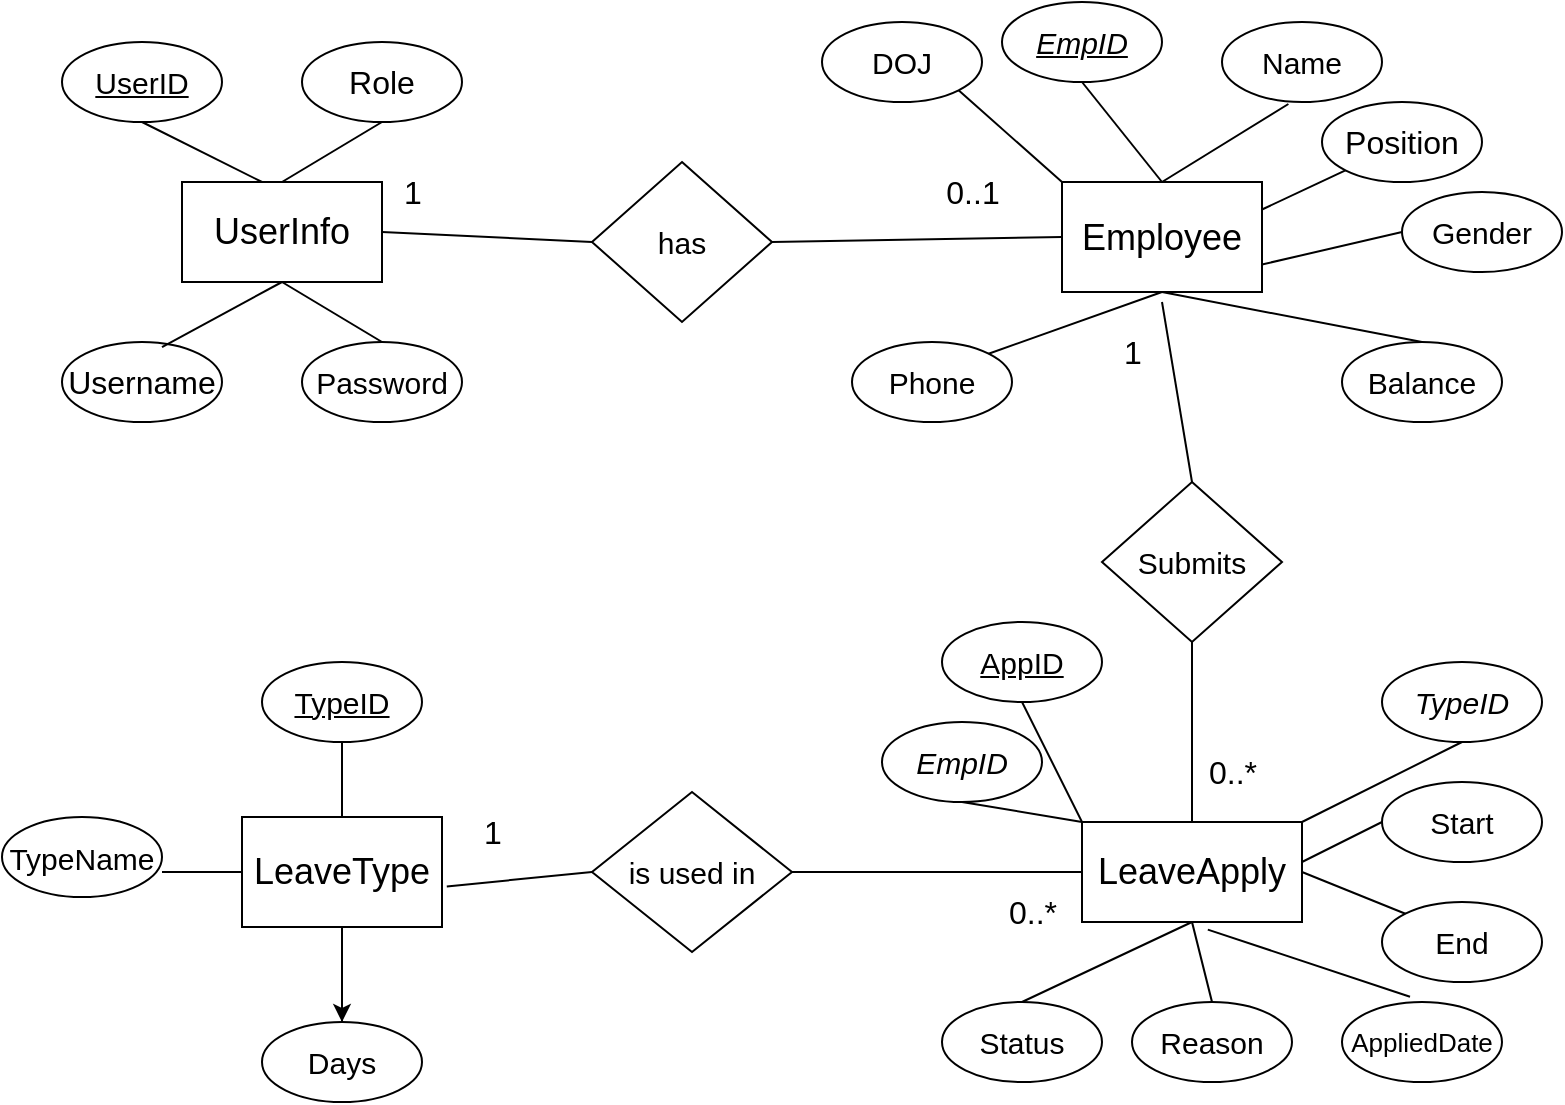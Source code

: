 <mxfile version="24.7.16">
  <diagram name="Page-1" id="YiskUVjVMauL9IxiQ5-O">
    <mxGraphModel dx="1502" dy="591" grid="1" gridSize="10" guides="1" tooltips="1" connect="1" arrows="1" fold="1" page="1" pageScale="1" pageWidth="850" pageHeight="1100" math="0" shadow="0">
      <root>
        <mxCell id="0" />
        <mxCell id="1" parent="0" />
        <mxCell id="4p4jQn97pWgDcQOe1rQk-1" value="&lt;font style=&quot;font-size: 18px;&quot;&gt;UserInfo&lt;/font&gt;" style="rounded=0;whiteSpace=wrap;html=1;" parent="1" vertex="1">
          <mxGeometry x="100" y="160" width="100" height="50" as="geometry" />
        </mxCell>
        <mxCell id="4p4jQn97pWgDcQOe1rQk-2" value="&lt;font style=&quot;font-size: 16px;&quot;&gt;Username&lt;/font&gt;" style="ellipse;whiteSpace=wrap;html=1;" parent="1" vertex="1">
          <mxGeometry x="40" y="240" width="80" height="40" as="geometry" />
        </mxCell>
        <mxCell id="4p4jQn97pWgDcQOe1rQk-3" value="&lt;font style=&quot;font-size: 15px;&quot;&gt;Password&lt;/font&gt;" style="ellipse;whiteSpace=wrap;html=1;" parent="1" vertex="1">
          <mxGeometry x="160" y="240" width="80" height="40" as="geometry" />
        </mxCell>
        <mxCell id="4p4jQn97pWgDcQOe1rQk-4" value="&lt;font style=&quot;font-size: 16px;&quot;&gt;Role&lt;/font&gt;" style="ellipse;whiteSpace=wrap;html=1;" parent="1" vertex="1">
          <mxGeometry x="160" y="90" width="80" height="40" as="geometry" />
        </mxCell>
        <mxCell id="4p4jQn97pWgDcQOe1rQk-5" value="&lt;u&gt;&lt;font style=&quot;font-size: 15px;&quot;&gt;UserID&lt;/font&gt;&lt;/u&gt;" style="ellipse;whiteSpace=wrap;html=1;" parent="1" vertex="1">
          <mxGeometry x="40" y="90" width="80" height="40" as="geometry" />
        </mxCell>
        <mxCell id="4p4jQn97pWgDcQOe1rQk-9" value="" style="endArrow=none;html=1;rounded=0;entryX=0.5;entryY=1;entryDx=0;entryDy=0;" parent="1" target="4p4jQn97pWgDcQOe1rQk-5" edge="1">
          <mxGeometry width="50" height="50" relative="1" as="geometry">
            <mxPoint x="140" y="160" as="sourcePoint" />
            <mxPoint x="220" y="170" as="targetPoint" />
          </mxGeometry>
        </mxCell>
        <mxCell id="4p4jQn97pWgDcQOe1rQk-11" value="" style="endArrow=none;html=1;rounded=0;entryX=0.5;entryY=1;entryDx=0;entryDy=0;" parent="1" target="4p4jQn97pWgDcQOe1rQk-4" edge="1">
          <mxGeometry width="50" height="50" relative="1" as="geometry">
            <mxPoint x="150" y="160" as="sourcePoint" />
            <mxPoint x="200" y="110" as="targetPoint" />
          </mxGeometry>
        </mxCell>
        <mxCell id="4p4jQn97pWgDcQOe1rQk-12" value="" style="endArrow=none;html=1;rounded=0;entryX=0.5;entryY=1;entryDx=0;entryDy=0;exitX=0.5;exitY=0;exitDx=0;exitDy=0;" parent="1" source="4p4jQn97pWgDcQOe1rQk-3" target="4p4jQn97pWgDcQOe1rQk-1" edge="1">
          <mxGeometry width="50" height="50" relative="1" as="geometry">
            <mxPoint x="140" y="250" as="sourcePoint" />
            <mxPoint x="190" y="220" as="targetPoint" />
          </mxGeometry>
        </mxCell>
        <mxCell id="4p4jQn97pWgDcQOe1rQk-13" value="" style="endArrow=none;html=1;rounded=0;entryX=0.5;entryY=1;entryDx=0;entryDy=0;exitX=0.625;exitY=0.065;exitDx=0;exitDy=0;exitPerimeter=0;" parent="1" source="4p4jQn97pWgDcQOe1rQk-2" target="4p4jQn97pWgDcQOe1rQk-1" edge="1">
          <mxGeometry width="50" height="50" relative="1" as="geometry">
            <mxPoint x="80" y="240" as="sourcePoint" />
            <mxPoint x="130" y="210" as="targetPoint" />
          </mxGeometry>
        </mxCell>
        <mxCell id="4p4jQn97pWgDcQOe1rQk-14" value="&lt;font style=&quot;font-size: 18px;&quot;&gt;Employee&lt;/font&gt;" style="rounded=0;whiteSpace=wrap;html=1;" parent="1" vertex="1">
          <mxGeometry x="540" y="160" width="100" height="55" as="geometry" />
        </mxCell>
        <mxCell id="4p4jQn97pWgDcQOe1rQk-16" value="&lt;font style=&quot;font-size: 16px;&quot;&gt;Position&lt;/font&gt;" style="ellipse;whiteSpace=wrap;html=1;" parent="1" vertex="1">
          <mxGeometry x="670" y="120" width="80" height="40" as="geometry" />
        </mxCell>
        <mxCell id="4p4jQn97pWgDcQOe1rQk-17" value="&lt;font style=&quot;font-size: 15px;&quot;&gt;Gender&lt;/font&gt;" style="ellipse;whiteSpace=wrap;html=1;" parent="1" vertex="1">
          <mxGeometry x="710" y="165" width="80" height="40" as="geometry" />
        </mxCell>
        <mxCell id="4p4jQn97pWgDcQOe1rQk-18" value="&lt;font style=&quot;font-size: 15px;&quot;&gt;Balance&lt;/font&gt;" style="ellipse;whiteSpace=wrap;html=1;" parent="1" vertex="1">
          <mxGeometry x="680" y="240" width="80" height="40" as="geometry" />
        </mxCell>
        <mxCell id="4p4jQn97pWgDcQOe1rQk-19" value="&lt;font style=&quot;font-size: 15px;&quot;&gt;DOJ&lt;/font&gt;" style="ellipse;whiteSpace=wrap;html=1;" parent="1" vertex="1">
          <mxGeometry x="420" y="80" width="80" height="40" as="geometry" />
        </mxCell>
        <mxCell id="4p4jQn97pWgDcQOe1rQk-21" value="&lt;span style=&quot;font-size: 15px;&quot;&gt;Name&lt;/span&gt;" style="ellipse;whiteSpace=wrap;html=1;" parent="1" vertex="1">
          <mxGeometry x="620" y="80" width="80" height="40" as="geometry" />
        </mxCell>
        <mxCell id="4p4jQn97pWgDcQOe1rQk-22" value="&lt;font style=&quot;font-size: 15px;&quot;&gt;Phone&lt;/font&gt;" style="ellipse;whiteSpace=wrap;html=1;" parent="1" vertex="1">
          <mxGeometry x="435" y="240" width="80" height="40" as="geometry" />
        </mxCell>
        <mxCell id="4p4jQn97pWgDcQOe1rQk-23" value="&lt;font style=&quot;font-size: 15px;&quot;&gt;&lt;u&gt;&lt;i&gt;EmpID&lt;/i&gt;&lt;/u&gt;&lt;/font&gt;" style="ellipse;whiteSpace=wrap;html=1;" parent="1" vertex="1">
          <mxGeometry x="510" y="70" width="80" height="40" as="geometry" />
        </mxCell>
        <mxCell id="4p4jQn97pWgDcQOe1rQk-25" value="" style="endArrow=none;html=1;rounded=0;entryX=0.5;entryY=0;entryDx=0;entryDy=0;exitX=0.415;exitY=1.025;exitDx=0;exitDy=0;exitPerimeter=0;" parent="1" source="4p4jQn97pWgDcQOe1rQk-21" target="4p4jQn97pWgDcQOe1rQk-14" edge="1">
          <mxGeometry width="50" height="50" relative="1" as="geometry">
            <mxPoint x="700" y="160" as="sourcePoint" />
            <mxPoint x="640" y="130" as="targetPoint" />
          </mxGeometry>
        </mxCell>
        <mxCell id="4p4jQn97pWgDcQOe1rQk-27" value="" style="endArrow=none;html=1;rounded=0;entryX=0.5;entryY=1;entryDx=0;entryDy=0;exitX=0.5;exitY=0;exitDx=0;exitDy=0;" parent="1" source="4p4jQn97pWgDcQOe1rQk-14" target="4p4jQn97pWgDcQOe1rQk-23" edge="1">
          <mxGeometry width="50" height="50" relative="1" as="geometry">
            <mxPoint x="540" y="150" as="sourcePoint" />
            <mxPoint x="480" y="120" as="targetPoint" />
          </mxGeometry>
        </mxCell>
        <mxCell id="4p4jQn97pWgDcQOe1rQk-28" value="" style="endArrow=none;html=1;rounded=0;entryX=1;entryY=0;entryDx=0;entryDy=0;exitX=0.5;exitY=1;exitDx=0;exitDy=0;" parent="1" source="4p4jQn97pWgDcQOe1rQk-14" target="4p4jQn97pWgDcQOe1rQk-22" edge="1">
          <mxGeometry width="50" height="50" relative="1" as="geometry">
            <mxPoint x="550" y="250" as="sourcePoint" />
            <mxPoint x="490" y="220" as="targetPoint" />
          </mxGeometry>
        </mxCell>
        <mxCell id="4p4jQn97pWgDcQOe1rQk-30" value="" style="endArrow=none;html=1;rounded=0;entryX=0.5;entryY=1;entryDx=0;entryDy=0;exitX=0.5;exitY=0;exitDx=0;exitDy=0;" parent="1" source="4p4jQn97pWgDcQOe1rQk-18" target="4p4jQn97pWgDcQOe1rQk-14" edge="1">
          <mxGeometry width="50" height="50" relative="1" as="geometry">
            <mxPoint x="710" y="240" as="sourcePoint" />
            <mxPoint x="650" y="210" as="targetPoint" />
          </mxGeometry>
        </mxCell>
        <mxCell id="4p4jQn97pWgDcQOe1rQk-31" value="" style="endArrow=none;html=1;rounded=0;entryX=1;entryY=0.25;entryDx=0;entryDy=0;exitX=0;exitY=1;exitDx=0;exitDy=0;" parent="1" source="4p4jQn97pWgDcQOe1rQk-16" target="4p4jQn97pWgDcQOe1rQk-14" edge="1">
          <mxGeometry width="50" height="50" relative="1" as="geometry">
            <mxPoint x="750" y="230" as="sourcePoint" />
            <mxPoint x="640" y="190" as="targetPoint" />
          </mxGeometry>
        </mxCell>
        <mxCell id="4p4jQn97pWgDcQOe1rQk-32" value="" style="endArrow=none;html=1;rounded=0;entryX=1;entryY=1;entryDx=0;entryDy=0;exitX=0;exitY=0;exitDx=0;exitDy=0;" parent="1" source="4p4jQn97pWgDcQOe1rQk-14" target="4p4jQn97pWgDcQOe1rQk-19" edge="1">
          <mxGeometry width="50" height="50" relative="1" as="geometry">
            <mxPoint x="550" y="180" as="sourcePoint" />
            <mxPoint x="440" y="140" as="targetPoint" />
          </mxGeometry>
        </mxCell>
        <mxCell id="4p4jQn97pWgDcQOe1rQk-33" value="" style="endArrow=none;html=1;rounded=0;entryX=1;entryY=0.75;entryDx=0;entryDy=0;exitX=0;exitY=0.5;exitDx=0;exitDy=0;" parent="1" source="4p4jQn97pWgDcQOe1rQk-17" target="4p4jQn97pWgDcQOe1rQk-14" edge="1">
          <mxGeometry width="50" height="50" relative="1" as="geometry">
            <mxPoint x="780" y="240" as="sourcePoint" />
            <mxPoint x="670" y="200" as="targetPoint" />
          </mxGeometry>
        </mxCell>
        <mxCell id="4p4jQn97pWgDcQOe1rQk-34" value="&lt;font style=&quot;font-size: 18px;&quot;&gt;LeaveApply&lt;/font&gt;" style="rounded=0;whiteSpace=wrap;html=1;" parent="1" vertex="1">
          <mxGeometry x="550" y="480" width="110" height="50" as="geometry" />
        </mxCell>
        <mxCell id="4p4jQn97pWgDcQOe1rQk-36" value="&lt;font style=&quot;font-size: 15px;&quot;&gt;Status&lt;/font&gt;" style="ellipse;whiteSpace=wrap;html=1;" parent="1" vertex="1">
          <mxGeometry x="480" y="570" width="80" height="40" as="geometry" />
        </mxCell>
        <mxCell id="4p4jQn97pWgDcQOe1rQk-37" value="&lt;font style=&quot;font-size: 15px;&quot;&gt;&lt;i&gt;EmpID&lt;/i&gt;&lt;/font&gt;" style="ellipse;whiteSpace=wrap;html=1;" parent="1" vertex="1">
          <mxGeometry x="450" y="430" width="80" height="40" as="geometry" />
        </mxCell>
        <mxCell id="4p4jQn97pWgDcQOe1rQk-38" value="&lt;font style=&quot;font-size: 15px;&quot;&gt;End&lt;/font&gt;" style="ellipse;whiteSpace=wrap;html=1;" parent="1" vertex="1">
          <mxGeometry x="700" y="520" width="80" height="40" as="geometry" />
        </mxCell>
        <mxCell id="4p4jQn97pWgDcQOe1rQk-39" value="&lt;span style=&quot;font-size: 15px;&quot;&gt;&lt;u&gt;AppID&lt;/u&gt;&lt;/span&gt;" style="ellipse;whiteSpace=wrap;html=1;" parent="1" vertex="1">
          <mxGeometry x="480" y="380" width="80" height="40" as="geometry" />
        </mxCell>
        <mxCell id="4p4jQn97pWgDcQOe1rQk-40" value="&lt;span style=&quot;font-size: 15px;&quot;&gt;&lt;i&gt;TypeID&lt;/i&gt;&lt;/span&gt;" style="ellipse;whiteSpace=wrap;html=1;" parent="1" vertex="1">
          <mxGeometry x="700" y="400" width="80" height="40" as="geometry" />
        </mxCell>
        <mxCell id="4p4jQn97pWgDcQOe1rQk-41" value="&lt;font style=&quot;font-size: 15px;&quot;&gt;Start&lt;/font&gt;" style="ellipse;whiteSpace=wrap;html=1;" parent="1" vertex="1">
          <mxGeometry x="700" y="460" width="80" height="40" as="geometry" />
        </mxCell>
        <mxCell id="4p4jQn97pWgDcQOe1rQk-42" value="&lt;font style=&quot;font-size: 13px;&quot;&gt;AppliedDate&lt;/font&gt;" style="ellipse;whiteSpace=wrap;html=1;" parent="1" vertex="1">
          <mxGeometry x="680" y="570" width="80" height="40" as="geometry" />
        </mxCell>
        <mxCell id="4p4jQn97pWgDcQOe1rQk-43" value="&lt;font style=&quot;font-size: 15px;&quot;&gt;Reason&lt;/font&gt;" style="ellipse;whiteSpace=wrap;html=1;" parent="1" vertex="1">
          <mxGeometry x="575" y="570" width="80" height="40" as="geometry" />
        </mxCell>
        <mxCell id="4p4jQn97pWgDcQOe1rQk-45" value="" style="endArrow=none;html=1;rounded=0;entryX=0.5;entryY=1;entryDx=0;entryDy=0;exitX=0;exitY=0;exitDx=0;exitDy=0;" parent="1" source="4p4jQn97pWgDcQOe1rQk-34" target="4p4jQn97pWgDcQOe1rQk-39" edge="1">
          <mxGeometry width="50" height="50" relative="1" as="geometry">
            <mxPoint x="647" y="420" as="sourcePoint" />
            <mxPoint x="560" y="451" as="targetPoint" />
          </mxGeometry>
        </mxCell>
        <mxCell id="4p4jQn97pWgDcQOe1rQk-46" value="" style="endArrow=none;html=1;rounded=0;exitX=0;exitY=0.5;exitDx=0;exitDy=0;" parent="1" source="4p4jQn97pWgDcQOe1rQk-41" edge="1">
          <mxGeometry width="50" height="50" relative="1" as="geometry">
            <mxPoint x="727" y="480" as="sourcePoint" />
            <mxPoint x="660" y="500" as="targetPoint" />
          </mxGeometry>
        </mxCell>
        <mxCell id="4p4jQn97pWgDcQOe1rQk-47" value="" style="endArrow=none;html=1;rounded=0;entryX=1;entryY=0.5;entryDx=0;entryDy=0;exitX=0;exitY=0;exitDx=0;exitDy=0;" parent="1" source="4p4jQn97pWgDcQOe1rQk-38" target="4p4jQn97pWgDcQOe1rQk-34" edge="1">
          <mxGeometry width="50" height="50" relative="1" as="geometry">
            <mxPoint x="707" y="524.5" as="sourcePoint" />
            <mxPoint x="620" y="555.5" as="targetPoint" />
          </mxGeometry>
        </mxCell>
        <mxCell id="4p4jQn97pWgDcQOe1rQk-48" value="" style="endArrow=none;html=1;rounded=0;entryX=1;entryY=0;entryDx=0;entryDy=0;exitX=0.5;exitY=1;exitDx=0;exitDy=0;" parent="1" source="4p4jQn97pWgDcQOe1rQk-40" target="4p4jQn97pWgDcQOe1rQk-34" edge="1">
          <mxGeometry width="50" height="50" relative="1" as="geometry">
            <mxPoint x="717" y="444.5" as="sourcePoint" />
            <mxPoint x="630" y="475.5" as="targetPoint" />
          </mxGeometry>
        </mxCell>
        <mxCell id="4p4jQn97pWgDcQOe1rQk-49" value="" style="endArrow=none;html=1;rounded=0;entryX=0.5;entryY=0;entryDx=0;entryDy=0;exitX=0.5;exitY=1;exitDx=0;exitDy=0;" parent="1" source="4p4jQn97pWgDcQOe1rQk-34" target="4p4jQn97pWgDcQOe1rQk-43" edge="1">
          <mxGeometry width="50" height="50" relative="1" as="geometry">
            <mxPoint x="687" y="539" as="sourcePoint" />
            <mxPoint x="600" y="570" as="targetPoint" />
          </mxGeometry>
        </mxCell>
        <mxCell id="4p4jQn97pWgDcQOe1rQk-50" value="" style="endArrow=none;html=1;rounded=0;entryX=0.5;entryY=0;entryDx=0;entryDy=0;exitX=0.5;exitY=1;exitDx=0;exitDy=0;" parent="1" source="4p4jQn97pWgDcQOe1rQk-34" target="4p4jQn97pWgDcQOe1rQk-36" edge="1">
          <mxGeometry width="50" height="50" relative="1" as="geometry">
            <mxPoint x="540" y="539" as="sourcePoint" />
            <mxPoint x="453" y="570" as="targetPoint" />
          </mxGeometry>
        </mxCell>
        <mxCell id="4p4jQn97pWgDcQOe1rQk-51" value="" style="endArrow=none;html=1;rounded=0;entryX=0.5;entryY=1;entryDx=0;entryDy=0;exitX=0;exitY=0;exitDx=0;exitDy=0;" parent="1" source="4p4jQn97pWgDcQOe1rQk-34" target="4p4jQn97pWgDcQOe1rQk-37" edge="1">
          <mxGeometry width="50" height="50" relative="1" as="geometry">
            <mxPoint x="560" y="489.5" as="sourcePoint" />
            <mxPoint x="473" y="520.5" as="targetPoint" />
          </mxGeometry>
        </mxCell>
        <mxCell id="4p4jQn97pWgDcQOe1rQk-52" value="" style="endArrow=none;html=1;rounded=0;entryX=0.572;entryY=1.076;entryDx=0;entryDy=0;exitX=0.425;exitY=-0.065;exitDx=0;exitDy=0;entryPerimeter=0;exitPerimeter=0;" parent="1" source="4p4jQn97pWgDcQOe1rQk-42" target="4p4jQn97pWgDcQOe1rQk-34" edge="1">
          <mxGeometry width="50" height="50" relative="1" as="geometry">
            <mxPoint x="703.5" y="574.5" as="sourcePoint" />
            <mxPoint x="616.5" y="605.5" as="targetPoint" />
          </mxGeometry>
        </mxCell>
        <mxCell id="4p4jQn97pWgDcQOe1rQk-63" value="" style="edgeStyle=orthogonalEdgeStyle;rounded=0;orthogonalLoop=1;jettySize=auto;html=1;" parent="1" source="4p4jQn97pWgDcQOe1rQk-53" target="4p4jQn97pWgDcQOe1rQk-55" edge="1">
          <mxGeometry relative="1" as="geometry" />
        </mxCell>
        <mxCell id="4p4jQn97pWgDcQOe1rQk-53" value="&lt;font style=&quot;font-size: 18px;&quot;&gt;LeaveType&lt;/font&gt;" style="rounded=0;whiteSpace=wrap;html=1;" parent="1" vertex="1">
          <mxGeometry x="130" y="477.5" width="100" height="55" as="geometry" />
        </mxCell>
        <mxCell id="4p4jQn97pWgDcQOe1rQk-54" value="&lt;font style=&quot;font-size: 15px;&quot;&gt;TypeName&lt;/font&gt;" style="ellipse;whiteSpace=wrap;html=1;" parent="1" vertex="1">
          <mxGeometry x="10" y="477.5" width="80" height="40" as="geometry" />
        </mxCell>
        <mxCell id="4p4jQn97pWgDcQOe1rQk-55" value="&lt;font style=&quot;font-size: 15px;&quot;&gt;Days&lt;/font&gt;" style="ellipse;whiteSpace=wrap;html=1;" parent="1" vertex="1">
          <mxGeometry x="140" y="580" width="80" height="40" as="geometry" />
        </mxCell>
        <mxCell id="4p4jQn97pWgDcQOe1rQk-56" value="&lt;span style=&quot;font-size: 15px;&quot;&gt;&lt;u&gt;TypeID&lt;/u&gt;&lt;/span&gt;" style="ellipse;whiteSpace=wrap;html=1;" parent="1" vertex="1">
          <mxGeometry x="140" y="400" width="80" height="40" as="geometry" />
        </mxCell>
        <mxCell id="4p4jQn97pWgDcQOe1rQk-57" value="" style="endArrow=none;html=1;rounded=0;entryX=0.5;entryY=1;entryDx=0;entryDy=0;exitX=0.5;exitY=0;exitDx=0;exitDy=0;" parent="1" source="4p4jQn97pWgDcQOe1rQk-55" edge="1">
          <mxGeometry width="50" height="50" relative="1" as="geometry">
            <mxPoint x="220" y="592.5" as="sourcePoint" />
            <mxPoint x="180" y="532.5" as="targetPoint" />
          </mxGeometry>
        </mxCell>
        <mxCell id="4p4jQn97pWgDcQOe1rQk-58" value="" style="endArrow=none;html=1;rounded=0;entryX=1;entryY=0.688;entryDx=0;entryDy=0;exitX=0;exitY=0.5;exitDx=0;exitDy=0;entryPerimeter=0;" parent="1" source="4p4jQn97pWgDcQOe1rQk-53" target="4p4jQn97pWgDcQOe1rQk-54" edge="1">
          <mxGeometry width="50" height="50" relative="1" as="geometry">
            <mxPoint x="140" y="560" as="sourcePoint" />
            <mxPoint x="100" y="500" as="targetPoint" />
          </mxGeometry>
        </mxCell>
        <mxCell id="4p4jQn97pWgDcQOe1rQk-59" value="" style="endArrow=none;html=1;rounded=0;entryX=0.5;entryY=1;entryDx=0;entryDy=0;exitX=0.5;exitY=0;exitDx=0;exitDy=0;" parent="1" source="4p4jQn97pWgDcQOe1rQk-53" target="4p4jQn97pWgDcQOe1rQk-56" edge="1">
          <mxGeometry width="50" height="50" relative="1" as="geometry">
            <mxPoint x="250" y="500" as="sourcePoint" />
            <mxPoint x="210" y="440" as="targetPoint" />
          </mxGeometry>
        </mxCell>
        <mxCell id="4p4jQn97pWgDcQOe1rQk-60" value="&lt;font style=&quot;font-size: 15px;&quot;&gt;has&lt;/font&gt;" style="rhombus;whiteSpace=wrap;html=1;" parent="1" vertex="1">
          <mxGeometry x="305" y="150" width="90" height="80" as="geometry" />
        </mxCell>
        <mxCell id="4p4jQn97pWgDcQOe1rQk-61" value="&lt;span style=&quot;font-size: 15px;&quot;&gt;is used in&lt;/span&gt;" style="rhombus;whiteSpace=wrap;html=1;" parent="1" vertex="1">
          <mxGeometry x="305" y="465" width="100" height="80" as="geometry" />
        </mxCell>
        <mxCell id="4p4jQn97pWgDcQOe1rQk-62" value="&lt;span style=&quot;font-size: 15px;&quot;&gt;Submits&lt;/span&gt;" style="rhombus;whiteSpace=wrap;html=1;" parent="1" vertex="1">
          <mxGeometry x="560" y="310" width="90" height="80" as="geometry" />
        </mxCell>
        <mxCell id="4p4jQn97pWgDcQOe1rQk-65" value="" style="endArrow=none;html=1;rounded=0;entryX=1;entryY=0.5;entryDx=0;entryDy=0;exitX=0;exitY=0.5;exitDx=0;exitDy=0;" parent="1" source="4p4jQn97pWgDcQOe1rQk-14" target="4p4jQn97pWgDcQOe1rQk-60" edge="1">
          <mxGeometry width="50" height="50" relative="1" as="geometry">
            <mxPoint x="450" y="230" as="sourcePoint" />
            <mxPoint x="450" y="182.5" as="targetPoint" />
          </mxGeometry>
        </mxCell>
        <mxCell id="4p4jQn97pWgDcQOe1rQk-66" value="" style="endArrow=none;html=1;rounded=0;entryX=0;entryY=0.5;entryDx=0;entryDy=0;exitX=1;exitY=0.5;exitDx=0;exitDy=0;" parent="1" source="4p4jQn97pWgDcQOe1rQk-1" target="4p4jQn97pWgDcQOe1rQk-60" edge="1">
          <mxGeometry width="50" height="50" relative="1" as="geometry">
            <mxPoint x="250" y="215" as="sourcePoint" />
            <mxPoint x="250" y="167.5" as="targetPoint" />
          </mxGeometry>
        </mxCell>
        <mxCell id="4p4jQn97pWgDcQOe1rQk-67" value="" style="endArrow=none;html=1;rounded=0;entryX=0;entryY=0.5;entryDx=0;entryDy=0;exitX=1.024;exitY=0.631;exitDx=0;exitDy=0;exitPerimeter=0;" parent="1" source="4p4jQn97pWgDcQOe1rQk-53" target="4p4jQn97pWgDcQOe1rQk-61" edge="1">
          <mxGeometry width="50" height="50" relative="1" as="geometry">
            <mxPoint x="260" y="550.5" as="sourcePoint" />
            <mxPoint x="260" y="503" as="targetPoint" />
          </mxGeometry>
        </mxCell>
        <mxCell id="4p4jQn97pWgDcQOe1rQk-68" value="" style="endArrow=none;html=1;rounded=0;exitX=0;exitY=0.5;exitDx=0;exitDy=0;entryX=1;entryY=0.5;entryDx=0;entryDy=0;" parent="1" source="4p4jQn97pWgDcQOe1rQk-34" target="4p4jQn97pWgDcQOe1rQk-61" edge="1">
          <mxGeometry width="50" height="50" relative="1" as="geometry">
            <mxPoint x="470" y="545" as="sourcePoint" />
            <mxPoint x="410" y="500" as="targetPoint" />
          </mxGeometry>
        </mxCell>
        <mxCell id="4p4jQn97pWgDcQOe1rQk-69" value="" style="endArrow=none;html=1;rounded=0;entryX=0.5;entryY=1;entryDx=0;entryDy=0;exitX=0.5;exitY=0;exitDx=0;exitDy=0;" parent="1" source="4p4jQn97pWgDcQOe1rQk-34" target="4p4jQn97pWgDcQOe1rQk-62" edge="1">
          <mxGeometry width="50" height="50" relative="1" as="geometry">
            <mxPoint x="609.5" y="460" as="sourcePoint" />
            <mxPoint x="609.5" y="412.5" as="targetPoint" />
          </mxGeometry>
        </mxCell>
        <mxCell id="4p4jQn97pWgDcQOe1rQk-70" value="" style="endArrow=none;html=1;rounded=0;exitX=0.5;exitY=0;exitDx=0;exitDy=0;" parent="1" source="4p4jQn97pWgDcQOe1rQk-62" edge="1">
          <mxGeometry width="50" height="50" relative="1" as="geometry">
            <mxPoint x="600" y="287.5" as="sourcePoint" />
            <mxPoint x="590" y="220" as="targetPoint" />
          </mxGeometry>
        </mxCell>
        <mxCell id="4p4jQn97pWgDcQOe1rQk-71" value="&lt;font style=&quot;font-size: 16px;&quot;&gt;1&lt;/font&gt;" style="text;html=1;align=center;verticalAlign=middle;resizable=0;points=[];autosize=1;strokeColor=none;fillColor=none;strokeWidth=6;" parent="1" vertex="1">
          <mxGeometry x="200" y="150" width="30" height="30" as="geometry" />
        </mxCell>
        <mxCell id="4p4jQn97pWgDcQOe1rQk-72" value="&lt;font style=&quot;font-size: 16px;&quot;&gt;1&lt;/font&gt;" style="text;html=1;align=center;verticalAlign=middle;resizable=0;points=[];autosize=1;strokeColor=none;fillColor=none;strokeWidth=6;" parent="1" vertex="1">
          <mxGeometry x="560" y="230" width="30" height="30" as="geometry" />
        </mxCell>
        <mxCell id="4p4jQn97pWgDcQOe1rQk-73" value="&lt;span style=&quot;font-size: 16px;&quot;&gt;0..1&lt;/span&gt;" style="text;html=1;align=center;verticalAlign=middle;resizable=0;points=[];autosize=1;strokeColor=none;fillColor=none;strokeWidth=6;" parent="1" vertex="1">
          <mxGeometry x="470" y="150" width="50" height="30" as="geometry" />
        </mxCell>
        <mxCell id="4p4jQn97pWgDcQOe1rQk-74" value="&lt;span style=&quot;font-size: 16px;&quot;&gt;0..*&lt;/span&gt;" style="text;html=1;align=center;verticalAlign=middle;resizable=0;points=[];autosize=1;strokeColor=none;fillColor=none;strokeWidth=6;" parent="1" vertex="1">
          <mxGeometry x="600" y="440" width="50" height="30" as="geometry" />
        </mxCell>
        <mxCell id="4p4jQn97pWgDcQOe1rQk-75" value="&lt;span style=&quot;font-size: 16px;&quot;&gt;0..*&lt;/span&gt;" style="text;html=1;align=center;verticalAlign=middle;resizable=0;points=[];autosize=1;strokeColor=none;fillColor=none;strokeWidth=6;" parent="1" vertex="1">
          <mxGeometry x="500" y="510" width="50" height="30" as="geometry" />
        </mxCell>
        <mxCell id="4p4jQn97pWgDcQOe1rQk-76" value="&lt;font style=&quot;font-size: 16px;&quot;&gt;1&lt;/font&gt;" style="text;html=1;align=center;verticalAlign=middle;resizable=0;points=[];autosize=1;strokeColor=none;fillColor=none;strokeWidth=6;" parent="1" vertex="1">
          <mxGeometry x="240" y="470" width="30" height="30" as="geometry" />
        </mxCell>
      </root>
    </mxGraphModel>
  </diagram>
</mxfile>
